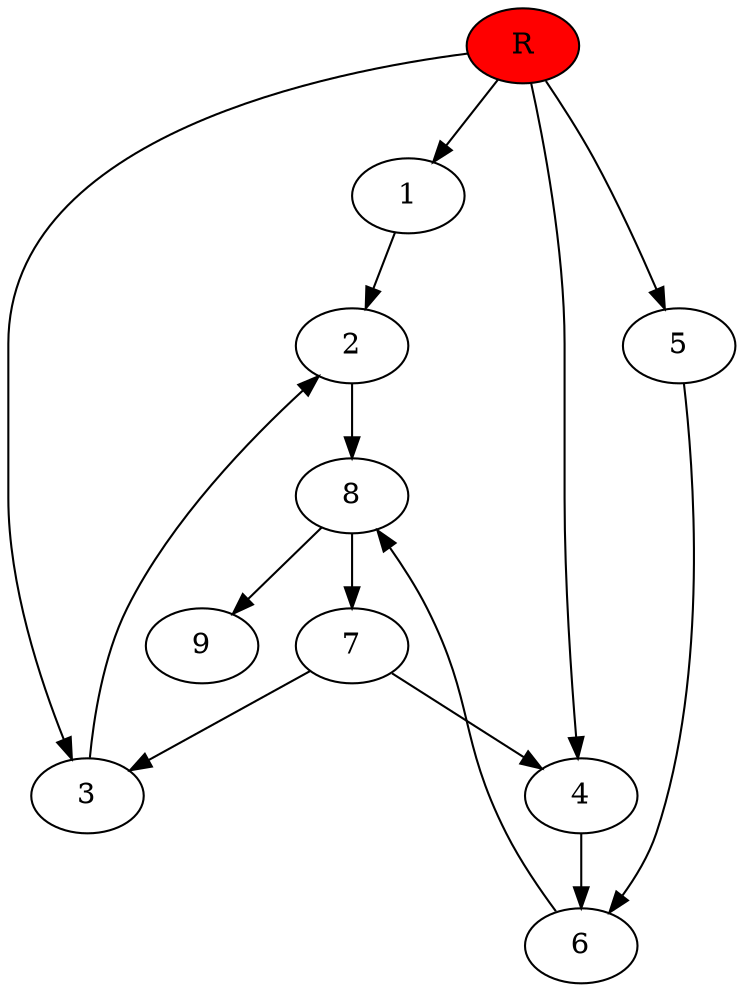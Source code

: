 digraph prb72524 {
	1
	2
	3
	4
	5
	6
	7
	8
	R [fillcolor="#ff0000" style=filled]
	1 -> 2
	2 -> 8
	3 -> 2
	4 -> 6
	5 -> 6
	6 -> 8
	7 -> 3
	7 -> 4
	8 -> 7
	8 -> 9
	R -> 1
	R -> 3
	R -> 4
	R -> 5
}

